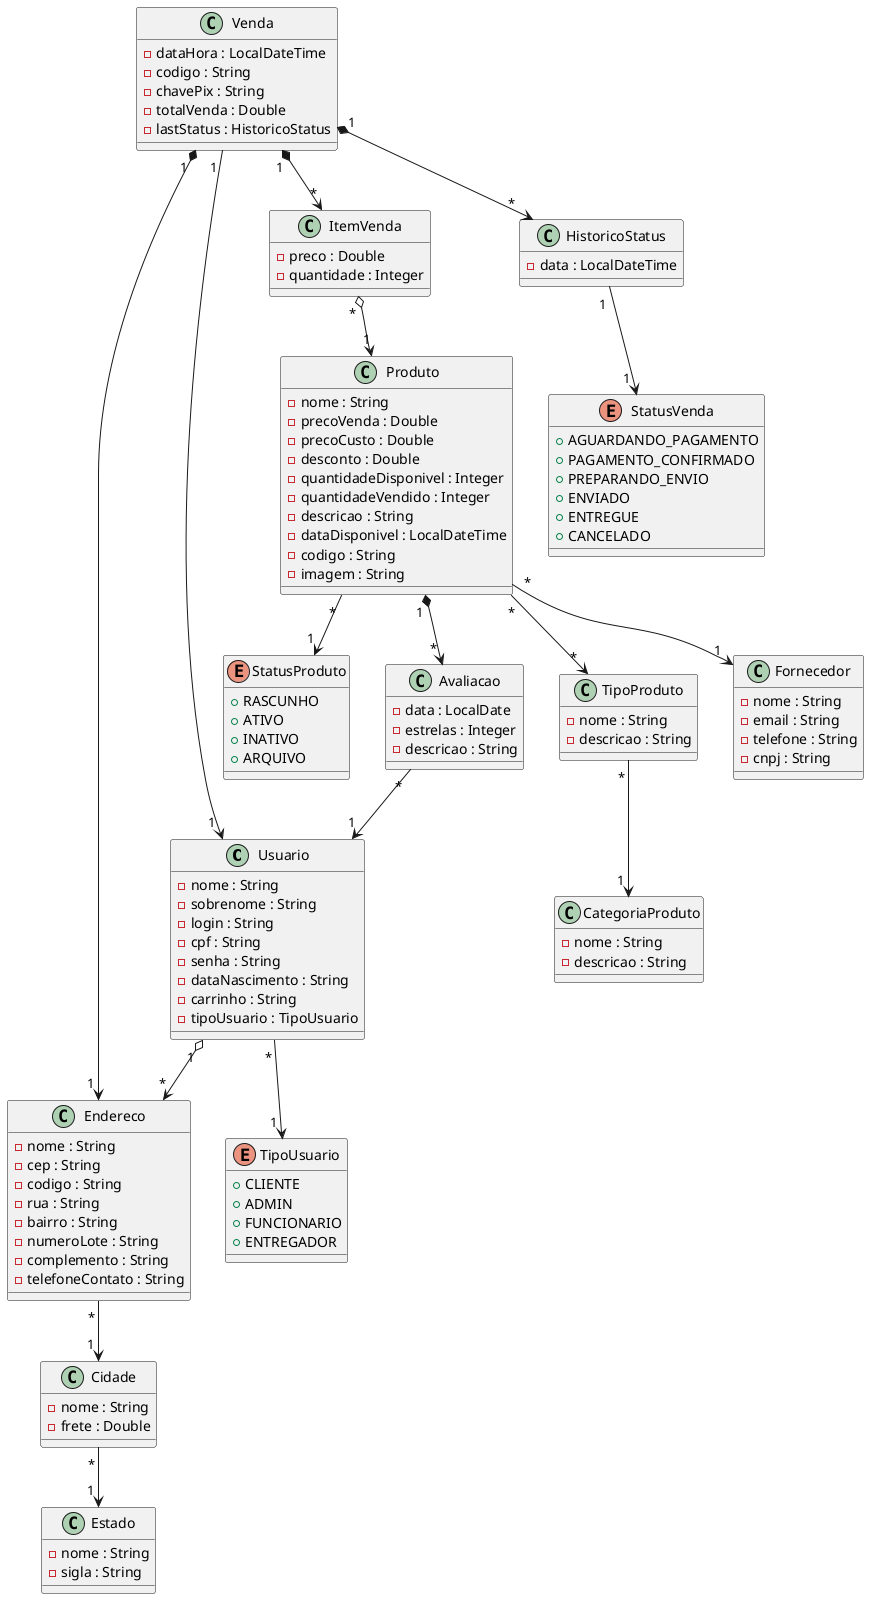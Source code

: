 @startuml TrabalhoTopicos

class Usuario {
  - nome : String
  - sobrenome : String
  - login : String
  - cpf : String
  - senha : String
  - dataNascimento : String
  - carrinho : String
  - tipoUsuario : TipoUsuario
}

Usuario " * " --> " 1 " TipoUsuario
Usuario " 1 " o--> " * " Endereco

enum TipoUsuario{
  + CLIENTE
  + ADMIN
  + FUNCIONARIO
  + ENTREGADOR
}

class Endereco {
  - nome : String
  - cep : String
  - codigo : String
  - rua : String
  - bairro : String
  - numeroLote : String
  - complemento : String
  - telefoneContato : String
}

Endereco " * " --> " 1 " Cidade

class Cidade {
  - nome : String
  - frete : Double
}

Cidade " * " --> " 1 " Estado

class Estado {
  - nome : String
  - sigla : String
}

class CategoriaProduto {
  - nome : String
  - descricao : String
}

class TipoProduto {
  - nome : String
  - descricao : String
}

TipoProduto " * " --> " 1 " CategoriaProduto

class Fornecedor {
  - nome : String
  - email : String
  - telefone : String
  - cnpj : String

}

class Produto {
  - nome : String
  - precoVenda : Double
  - precoCusto : Double
  - desconto : Double
  - quantidadeDisponivel : Integer
  - quantidadeVendido : Integer
  - descricao : String
  - dataDisponivel : LocalDateTime
  - codigo : String
  - imagem : String
}

Produto " * " --> " * " TipoProduto
Produto " * " --> " 1 " StatusProduto
Produto " * " --> " 1 " Fornecedor

enum StatusProduto {
  + RASCUNHO
  + ATIVO
  + INATIVO
  + ARQUIVO
}


class ItemVenda {
  - preco : Double
  - quantidade : Integer
}

ItemVenda " * " o--> " 1" Produto


class HistoricoStatus {
  - data : LocalDateTime
}

enum StatusVenda {
  + AGUARDANDO_PAGAMENTO
  + PAGAMENTO_CONFIRMADO
  + PREPARANDO_ENVIO
  + ENVIADO
  + ENTREGUE
  + CANCELADO
}

HistoricoStatus " 1 " --> " 1 " StatusVenda

class Venda {
  - dataHora : LocalDateTime
  - codigo : String
  - chavePix : String
  - totalVenda : Double
  - lastStatus : HistoricoStatus
}

Venda " 1 " *--> " *" ItemVenda
Venda " 1 " *--> " * " HistoricoStatus
Venda " 1 " --> " 1 " Usuario
Venda " 1 " *--> " 1 " Endereco

class Avaliacao {
   - data : LocalDate
   - estrelas : Integer
   - descricao : String
}

Avaliacao " * " --> " 1 " Usuario
Produto " 1 " *--> " * " Avaliacao

@enduml